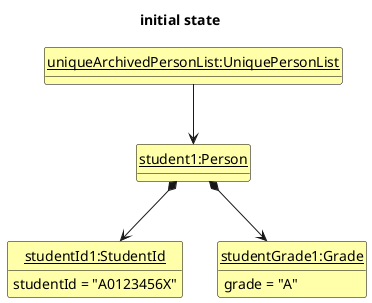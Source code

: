 @startuml
'https://plantuml.com/class-diagram

hide circle
hide methods
skinparam ClassFontColor #000000
skinparam ClassBorderColor #000000
skinparam ClassBackgroundColor #FFFFAA

title initial state

class uniquePersonList as "<u>uniqueArchivedPersonList:UniquePersonList</u>"
class student1 as "<u>student1:Person</u>" {}
class studentId1 as "<u>studentId1:StudentId</u>" {
    studentId = "A0123456X"
}
class studentGrade1 as "<u>studentGrade1:Grade</u>" {
    grade = "A"
}

uniquePersonList -down-> student1
student1 *-down-> studentId1
student1 *-down-> studentGrade1
@enduml
